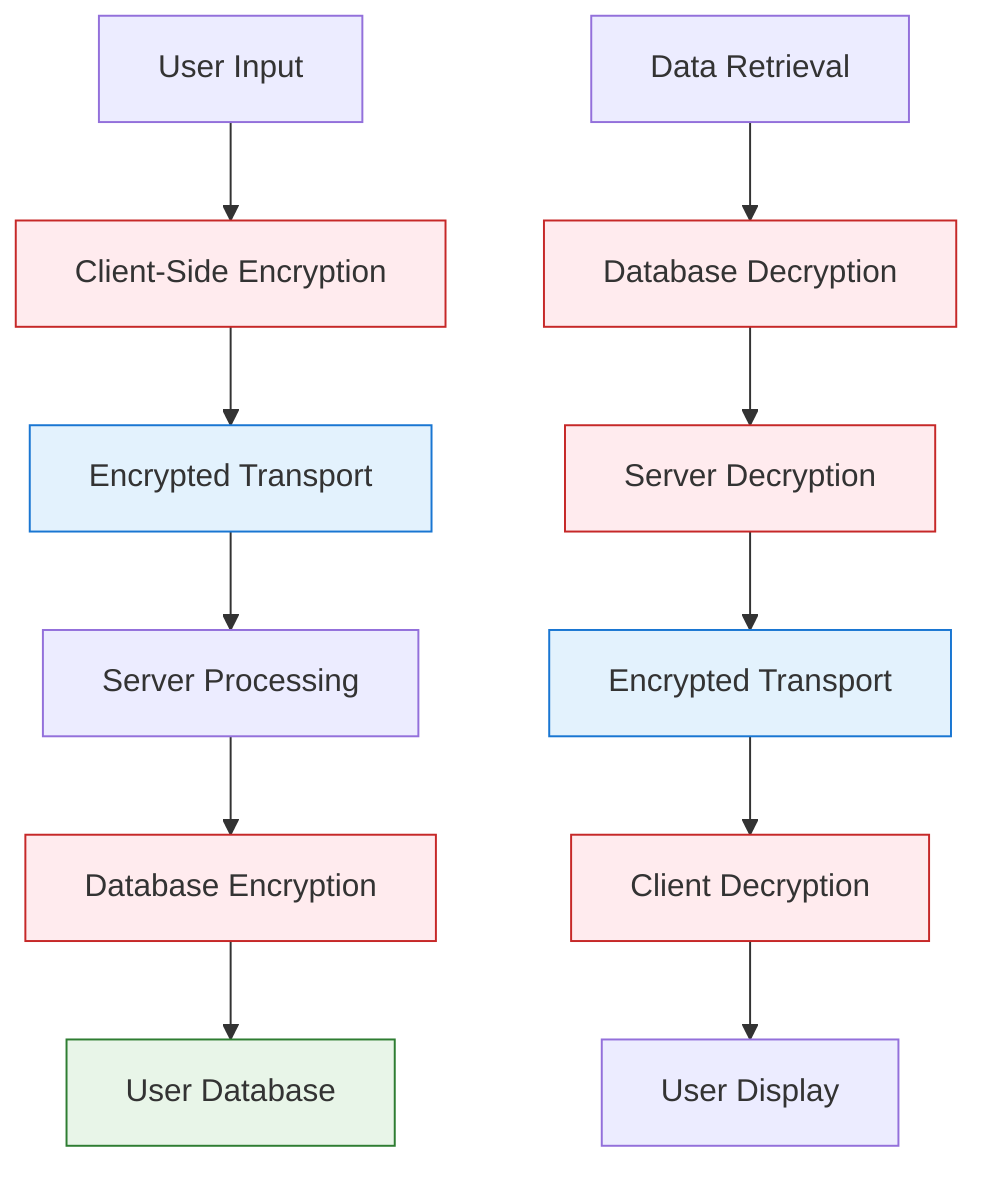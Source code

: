 graph TB
    A[User Input] --> B[Client-Side Encryption]
    B --> C[Encrypted Transport]
    C --> D[Server Processing]
    D --> E[Database Encryption]
    E --> F[User Database]
    
    G[Data Retrieval] --> H[Database Decryption]
    H --> I[Server Decryption]
    I --> J[Encrypted Transport]
    J --> K[Client Decryption]
    K --> L[User Display]
    
    classDef encryption fill:#ffebee,stroke:#c62828
    classDef transport fill:#e3f2fd,stroke:#1976d2
    classDef storage fill:#e8f5e8,stroke:#2e7d32
    
    class B,E,H,I,K encryption
    class C,J transport
    class F storage